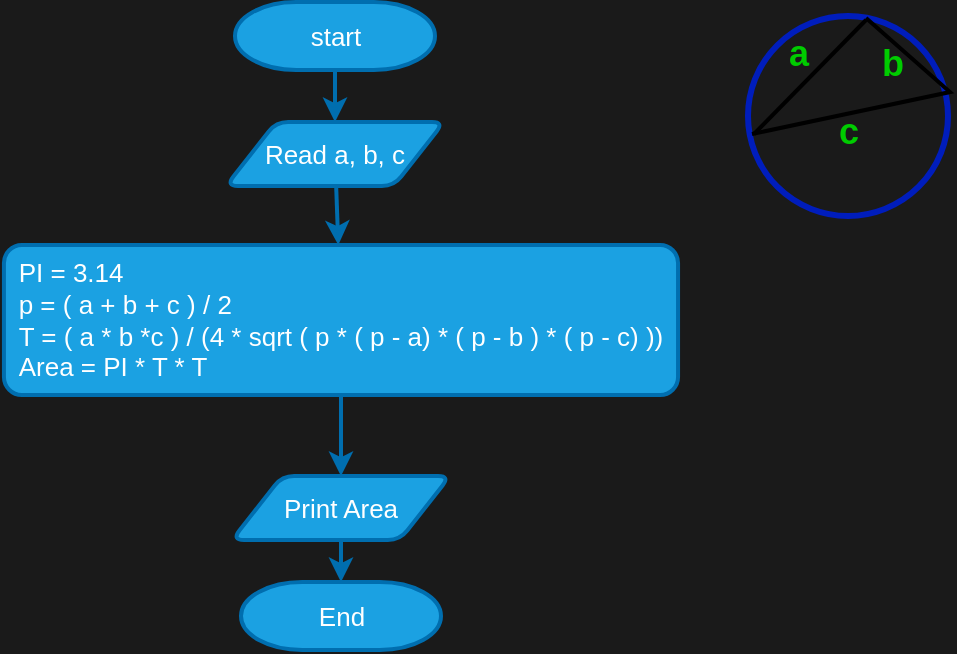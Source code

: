 <mxfile>
    <diagram id="pGQFlE_Xfol3CmRNiJ6S" name="Page-1">
        <mxGraphModel dx="608" dy="351" grid="0" gridSize="10" guides="1" tooltips="1" connect="1" arrows="1" fold="1" page="1" pageScale="1" pageWidth="850" pageHeight="1100" background="#1A1A1A" math="0" shadow="0">
            <root>
                <mxCell id="0"/>
                <mxCell id="1" parent="0"/>
                <mxCell id="4" value="" style="edgeStyle=none;html=1;fontSize=13;strokeWidth=2;fillColor=#1ba1e2;strokeColor=#006EAF;" edge="1" parent="1" source="2" target="3">
                    <mxGeometry relative="1" as="geometry"/>
                </mxCell>
                <mxCell id="2" value="&lt;font style=&quot;font-size: 13px;&quot;&gt;start&lt;/font&gt;" style="strokeWidth=2;html=1;shape=mxgraph.flowchart.terminator;whiteSpace=wrap;fillColor=#1ba1e2;fontColor=#ffffff;strokeColor=#006EAF;" vertex="1" parent="1">
                    <mxGeometry x="243.5" y="9" width="100" height="34" as="geometry"/>
                </mxCell>
                <mxCell id="19" value="" style="edgeStyle=none;rounded=0;html=1;strokeWidth=2;fontSize=18;fontColor=#00CC00;fillColor=#1ba1e2;strokeColor=#006EAF;" edge="1" parent="1" source="3" target="18">
                    <mxGeometry relative="1" as="geometry"/>
                </mxCell>
                <mxCell id="3" value="Read a, b, c" style="shape=parallelogram;html=1;strokeWidth=2;perimeter=parallelogramPerimeter;whiteSpace=wrap;rounded=1;arcSize=12;size=0.23;fontSize=13;fillColor=#1ba1e2;fontColor=#ffffff;strokeColor=#006EAF;" vertex="1" parent="1">
                    <mxGeometry x="239" y="69" width="109" height="32" as="geometry"/>
                </mxCell>
                <mxCell id="5" value="" style="strokeWidth=3;html=1;shape=mxgraph.flowchart.start_2;whiteSpace=wrap;fontSize=13;fillColor=none;fontColor=#ffffff;strokeColor=#001DBC;" vertex="1" parent="1">
                    <mxGeometry x="500" y="16" width="100" height="100" as="geometry"/>
                </mxCell>
                <mxCell id="7" value="" style="endArrow=none;html=1;strokeWidth=2;fontSize=13;entryX=0.59;entryY=0.02;entryDx=0;entryDy=0;entryPerimeter=0;" edge="1" parent="1" target="5">
                    <mxGeometry width="50" height="50" relative="1" as="geometry">
                        <mxPoint x="503" y="75" as="sourcePoint"/>
                        <mxPoint x="553" y="25" as="targetPoint"/>
                    </mxGeometry>
                </mxCell>
                <mxCell id="8" value="" style="endArrow=none;html=1;strokeWidth=2;fontSize=13;entryX=0.62;entryY=0.01;entryDx=0;entryDy=0;entryPerimeter=0;rounded=0;" edge="1" parent="1">
                    <mxGeometry width="50" height="50" relative="1" as="geometry">
                        <mxPoint x="502" y="75" as="sourcePoint"/>
                        <mxPoint x="559" y="17" as="targetPoint"/>
                        <Array as="points">
                            <mxPoint x="601" y="54"/>
                        </Array>
                    </mxGeometry>
                </mxCell>
                <mxCell id="9" value="&lt;b&gt;&lt;font style=&quot;font-size: 18px;&quot; color=&quot;#00cc00&quot;&gt;a&lt;/font&gt;&lt;/b&gt;" style="text;html=1;align=center;verticalAlign=middle;resizable=0;points=[];autosize=1;strokeColor=none;fillColor=none;fontSize=13;strokeWidth=2;" vertex="1" parent="1">
                    <mxGeometry x="511" y="18" width="28" height="34" as="geometry"/>
                </mxCell>
                <mxCell id="10" value="&lt;b&gt;&lt;font style=&quot;font-size: 18px;&quot; color=&quot;#00cc00&quot;&gt;b&lt;/font&gt;&lt;/b&gt;" style="text;html=1;align=center;verticalAlign=middle;resizable=0;points=[];autosize=1;strokeColor=none;fillColor=none;fontSize=13;strokeWidth=2;" vertex="1" parent="1">
                    <mxGeometry x="557" y="23" width="29" height="34" as="geometry"/>
                </mxCell>
                <mxCell id="11" value="&lt;b&gt;&lt;font style=&quot;font-size: 18px;&quot; color=&quot;#00cc00&quot;&gt;c&lt;/font&gt;&lt;/b&gt;" style="text;html=1;align=center;verticalAlign=middle;resizable=0;points=[];autosize=1;strokeColor=none;fillColor=none;fontSize=13;strokeWidth=2;" vertex="1" parent="1">
                    <mxGeometry x="536" y="57" width="28" height="34" as="geometry"/>
                </mxCell>
                <mxCell id="14" value="" style="endArrow=none;html=1;rounded=0;strokeWidth=2;fontSize=18;fontColor=#00CC00;strokeColor=none;" edge="1" parent="1">
                    <mxGeometry width="50" height="50" relative="1" as="geometry">
                        <mxPoint x="602" y="141.532" as="sourcePoint"/>
                        <mxPoint x="602" y="156.468" as="targetPoint"/>
                    </mxGeometry>
                </mxCell>
                <mxCell id="21" value="" style="edgeStyle=none;rounded=0;html=1;strokeWidth=2;fontSize=18;fontColor=#00CC00;fillColor=#1ba1e2;strokeColor=#006EAF;" edge="1" parent="1" source="18" target="20">
                    <mxGeometry relative="1" as="geometry"/>
                </mxCell>
                <mxCell id="18" value="&lt;div style=&quot;text-align: left;&quot;&gt;&lt;span style=&quot;background-color: initial;&quot;&gt;PI = 3.14&lt;/span&gt;&lt;/div&gt;&lt;div style=&quot;text-align: left;&quot;&gt;&lt;span style=&quot;background-color: initial;&quot;&gt;p = ( a + b + c ) / 2&lt;/span&gt;&lt;/div&gt;T = ( a * b *c ) / (4 * sqrt ( p * ( p - a) * ( p - b ) * ( p - c) ))&lt;br&gt;&lt;div style=&quot;text-align: left;&quot;&gt;Area = PI * T * T&lt;/div&gt;" style="whiteSpace=wrap;html=1;fontSize=13;fillColor=#1ba1e2;strokeColor=#006EAF;fontColor=#ffffff;strokeWidth=2;rounded=1;arcSize=12;align=center;" vertex="1" parent="1">
                    <mxGeometry x="127.97" y="130.5" width="337.06" height="75" as="geometry"/>
                </mxCell>
                <mxCell id="23" value="" style="edgeStyle=none;rounded=0;html=1;strokeWidth=2;fontSize=18;fontColor=#00CC00;fillColor=#1ba1e2;strokeColor=#006EAF;" edge="1" parent="1" source="20" target="22">
                    <mxGeometry relative="1" as="geometry"/>
                </mxCell>
                <mxCell id="20" value="Print Area" style="shape=parallelogram;html=1;strokeWidth=2;perimeter=parallelogramPerimeter;whiteSpace=wrap;rounded=1;arcSize=12;size=0.23;fontSize=13;fillColor=#1ba1e2;fontColor=#ffffff;strokeColor=#006EAF;" vertex="1" parent="1">
                    <mxGeometry x="242" y="246" width="109" height="32" as="geometry"/>
                </mxCell>
                <mxCell id="22" value="&lt;font style=&quot;font-size: 13px;&quot;&gt;End&lt;/font&gt;" style="strokeWidth=2;html=1;shape=mxgraph.flowchart.terminator;whiteSpace=wrap;fillColor=#1ba1e2;fontColor=#ffffff;strokeColor=#006EAF;" vertex="1" parent="1">
                    <mxGeometry x="246.5" y="299" width="100" height="34" as="geometry"/>
                </mxCell>
            </root>
        </mxGraphModel>
    </diagram>
</mxfile>
